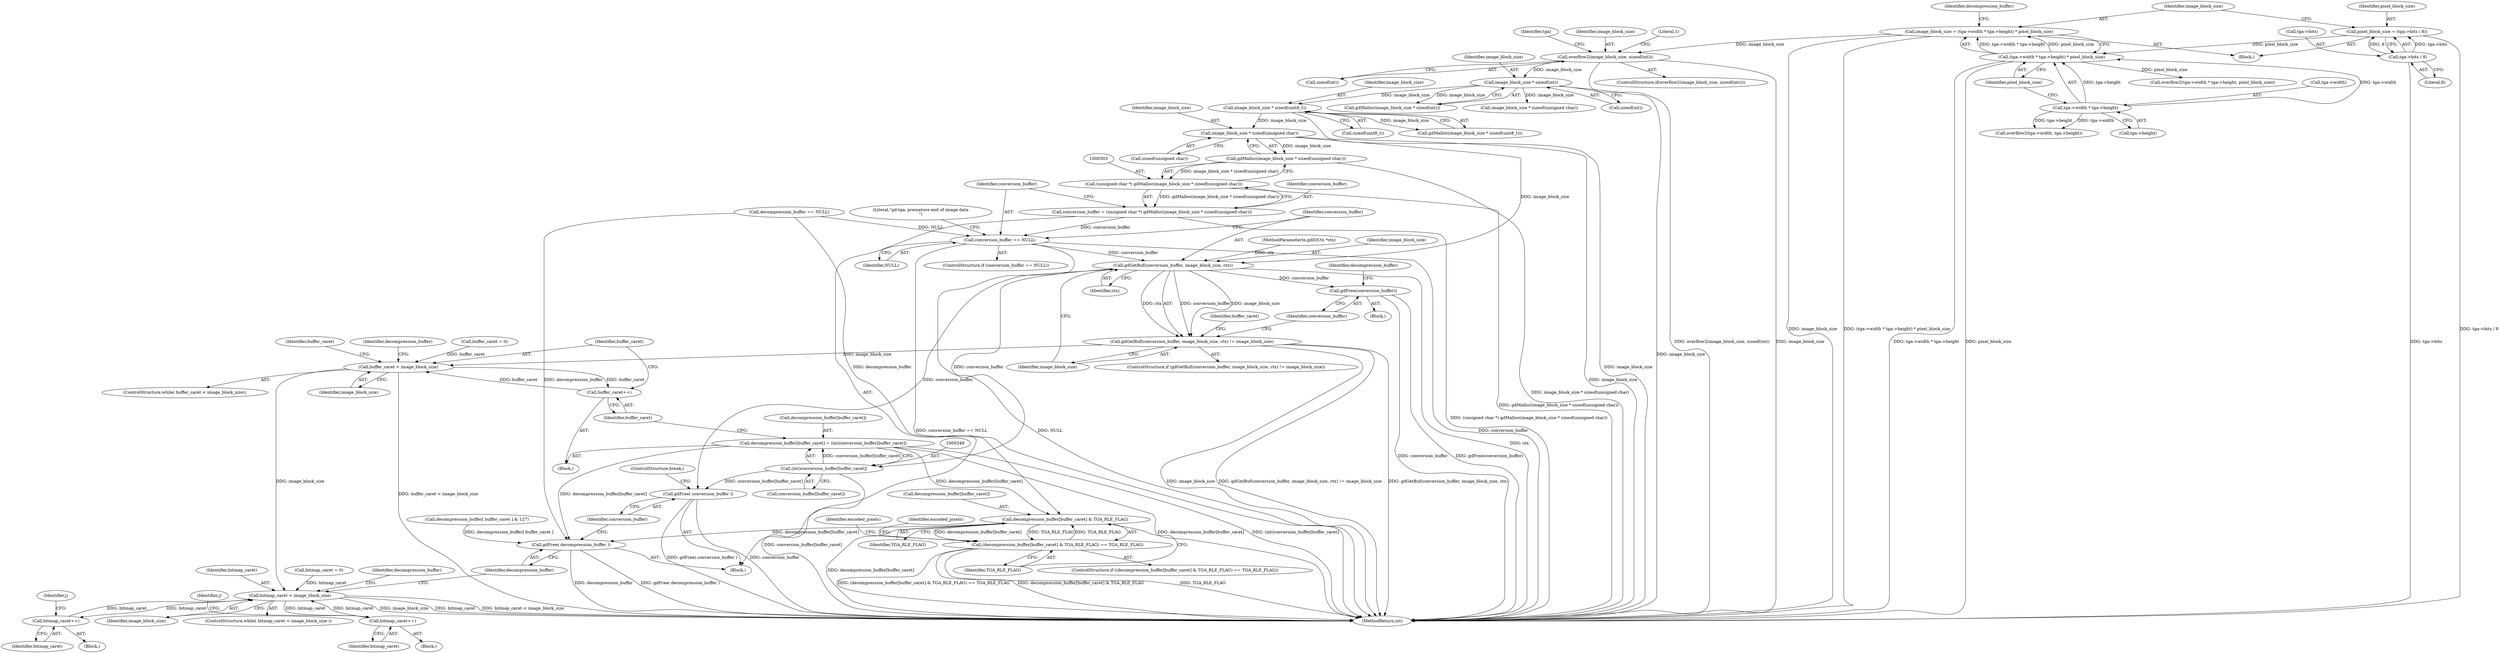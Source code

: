 digraph "0_libgd_3c2b605d72e8b080dace1d98a6e50b46c1d12186@API" {
"1000305" [label="(Call,image_block_size * sizeof(unsigned char))"];
"1000288" [label="(Call,image_block_size * sizeof(uint8_t))"];
"1000210" [label="(Call,image_block_size * sizeof(int))"];
"1000180" [label="(Call,overflow2(image_block_size, sizeof(int)))"];
"1000117" [label="(Call,image_block_size = (tga->width * tga->height) * pixel_block_size)"];
"1000119" [label="(Call,(tga->width * tga->height) * pixel_block_size)"];
"1000120" [label="(Call,tga->width * tga->height)"];
"1000109" [label="(Call,pixel_block_size = (tga->bits / 8))"];
"1000111" [label="(Call,tga->bits / 8)"];
"1000304" [label="(Call,gdMalloc(image_block_size * sizeof(unsigned char)))"];
"1000302" [label="(Call,(unsigned char *) gdMalloc(image_block_size * sizeof(unsigned char)))"];
"1000300" [label="(Call,conversion_buffer = (unsigned char *) gdMalloc(image_block_size * sizeof(unsigned char)))"];
"1000310" [label="(Call,conversion_buffer == NULL)"];
"1000323" [label="(Call,gdGetBuf(conversion_buffer, image_block_size, ctx))"];
"1000322" [label="(Call,gdGetBuf(conversion_buffer, image_block_size, ctx) != image_block_size)"];
"1000340" [label="(Call,buffer_caret < image_block_size)"];
"1000353" [label="(Call,buffer_caret++)"];
"1000359" [label="(Call,bitmap_caret < image_block_size)"];
"1000403" [label="(Call,bitmap_caret++)"];
"1000451" [label="(Call,bitmap_caret++)"];
"1000329" [label="(Call,gdFree(conversion_buffer))"];
"1000348" [label="(Call,(int)conversion_buffer[buffer_caret])"];
"1000344" [label="(Call,decompression_buffer[buffer_caret] = (int)conversion_buffer[buffer_caret])"];
"1000365" [label="(Call,decompression_buffer[buffer_caret] & TGA_RLE_FLAG)"];
"1000364" [label="(Call,(decompression_buffer[buffer_caret] & TGA_RLE_FLAG) == TGA_RLE_FLAG)"];
"1000468" [label="(Call,gdFree( decompression_buffer ))"];
"1000470" [label="(Call,gdFree( conversion_buffer ))"];
"1000404" [label="(Identifier,bitmap_caret)"];
"1000354" [label="(Identifier,buffer_caret)"];
"1000180" [label="(Call,overflow2(image_block_size, sizeof(int)))"];
"1000363" [label="(ControlStructure,if ((decompression_buffer[buffer_caret] & TGA_RLE_FLAG) == TGA_RLE_FLAG))"];
"1000105" [label="(MethodParameterIn,gdIOCtx *ctx)"];
"1000468" [label="(Call,gdFree( decompression_buffer ))"];
"1000452" [label="(Identifier,bitmap_caret)"];
"1000330" [label="(Identifier,conversion_buffer)"];
"1000472" [label="(ControlStructure,break;)"];
"1000300" [label="(Call,conversion_buffer = (unsigned char *) gdMalloc(image_block_size * sizeof(unsigned char)))"];
"1000192" [label="(Identifier,tga)"];
"1000370" [label="(Identifier,TGA_RLE_FLAG)"];
"1000111" [label="(Call,tga->bits / 8)"];
"1000471" [label="(Identifier,conversion_buffer)"];
"1000112" [label="(Call,tga->bits)"];
"1000340" [label="(Call,buffer_caret < image_block_size)"];
"1000342" [label="(Identifier,image_block_size)"];
"1000364" [label="(Call,(decompression_buffer[buffer_caret] & TGA_RLE_FLAG) == TGA_RLE_FLAG)"];
"1000345" [label="(Call,decompression_buffer[buffer_caret])"];
"1000212" [label="(Call,sizeof(int))"];
"1000328" [label="(Block,)"];
"1000166" [label="(Call,overflow2(tga->width * tga->height, pixel_block_size))"];
"1000181" [label="(Identifier,image_block_size)"];
"1000121" [label="(Call,tga->width)"];
"1000302" [label="(Call,(unsigned char *) gdMalloc(image_block_size * sizeof(unsigned char)))"];
"1000182" [label="(Call,sizeof(int))"];
"1000210" [label="(Call,image_block_size * sizeof(int))"];
"1000350" [label="(Call,conversion_buffer[buffer_caret])"];
"1000400" [label="(Block,)"];
"1000344" [label="(Call,decompression_buffer[buffer_caret] = (int)conversion_buffer[buffer_caret])"];
"1000141" [label="(Call,bitmap_caret = 0)"];
"1000118" [label="(Identifier,image_block_size)"];
"1000375" [label="(Call,decompression_buffer[ buffer_caret ] & 127)"];
"1000325" [label="(Identifier,image_block_size)"];
"1000312" [label="(Identifier,NULL)"];
"1000346" [label="(Identifier,decompression_buffer)"];
"1000469" [label="(Identifier,decompression_buffer)"];
"1000209" [label="(Call,gdMalloc(image_block_size * sizeof(int)))"];
"1000475" [label="(MethodReturn,int)"];
"1000366" [label="(Call,decompression_buffer[buffer_caret])"];
"1000470" [label="(Call,gdFree( conversion_buffer ))"];
"1000305" [label="(Call,image_block_size * sizeof(unsigned char))"];
"1000324" [label="(Identifier,conversion_buffer)"];
"1000341" [label="(Identifier,buffer_caret)"];
"1000234" [label="(Call,image_block_size * sizeof(unsigned char))"];
"1000293" [label="(Call,decompression_buffer == NULL)"];
"1000327" [label="(Identifier,image_block_size)"];
"1000337" [label="(Identifier,buffer_caret)"];
"1000336" [label="(Call,buffer_caret = 0)"];
"1000365" [label="(Call,decompression_buffer[buffer_caret] & TGA_RLE_FLAG)"];
"1000154" [label="(Call,overflow2(tga->width, tga->height))"];
"1000373" [label="(Identifier,encoded_pixels)"];
"1000117" [label="(Call,image_block_size = (tga->width * tga->height) * pixel_block_size)"];
"1000119" [label="(Call,(tga->width * tga->height) * pixel_block_size)"];
"1000323" [label="(Call,gdGetBuf(conversion_buffer, image_block_size, ctx))"];
"1000315" [label="(Literal,\"gd-tga: premature end of image data\n\")"];
"1000110" [label="(Identifier,pixel_block_size)"];
"1000353" [label="(Call,buffer_caret++)"];
"1000311" [label="(Identifier,conversion_buffer)"];
"1000356" [label="(Identifier,buffer_caret)"];
"1000310" [label="(Call,conversion_buffer == NULL)"];
"1000107" [label="(Block,)"];
"1000309" [label="(ControlStructure,if (conversion_buffer == NULL))"];
"1000287" [label="(Call,gdMalloc(image_block_size * sizeof(uint8_t)))"];
"1000211" [label="(Identifier,image_block_size)"];
"1000339" [label="(ControlStructure,while( buffer_caret < image_block_size))"];
"1000367" [label="(Identifier,decompression_buffer)"];
"1000187" [label="(Literal,1)"];
"1000326" [label="(Identifier,ctx)"];
"1000304" [label="(Call,gdMalloc(image_block_size * sizeof(unsigned char)))"];
"1000329" [label="(Call,gdFree(conversion_buffer))"];
"1000360" [label="(Identifier,bitmap_caret)"];
"1000127" [label="(Identifier,pixel_block_size)"];
"1000307" [label="(Call,sizeof(unsigned char))"];
"1000289" [label="(Identifier,image_block_size)"];
"1000403" [label="(Call,bitmap_caret++)"];
"1000451" [label="(Call,bitmap_caret++)"];
"1000361" [label="(Identifier,image_block_size)"];
"1000109" [label="(Call,pixel_block_size = (tga->bits / 8))"];
"1000124" [label="(Call,tga->height)"];
"1000446" [label="(Identifier,j)"];
"1000369" [label="(Identifier,TGA_RLE_FLAG)"];
"1000321" [label="(ControlStructure,if (gdGetBuf(conversion_buffer, image_block_size, ctx) != image_block_size))"];
"1000348" [label="(Call,(int)conversion_buffer[buffer_caret])"];
"1000115" [label="(Literal,8)"];
"1000227" [label="(Block,)"];
"1000359" [label="(Call,bitmap_caret < image_block_size)"];
"1000332" [label="(Identifier,decompression_buffer)"];
"1000301" [label="(Identifier,conversion_buffer)"];
"1000290" [label="(Call,sizeof(uint8_t))"];
"1000448" [label="(Block,)"];
"1000423" [label="(Identifier,encoded_pixels)"];
"1000398" [label="(Identifier,j)"];
"1000306" [label="(Identifier,image_block_size)"];
"1000120" [label="(Call,tga->width * tga->height)"];
"1000288" [label="(Call,image_block_size * sizeof(uint8_t))"];
"1000322" [label="(Call,gdGetBuf(conversion_buffer, image_block_size, ctx) != image_block_size)"];
"1000130" [label="(Identifier,decompression_buffer)"];
"1000343" [label="(Block,)"];
"1000179" [label="(ControlStructure,if(overflow2(image_block_size, sizeof(int))))"];
"1000358" [label="(ControlStructure,while( bitmap_caret < image_block_size ))"];
"1000305" -> "1000304"  [label="AST: "];
"1000305" -> "1000307"  [label="CFG: "];
"1000306" -> "1000305"  [label="AST: "];
"1000307" -> "1000305"  [label="AST: "];
"1000304" -> "1000305"  [label="CFG: "];
"1000305" -> "1000475"  [label="DDG: image_block_size"];
"1000305" -> "1000304"  [label="DDG: image_block_size"];
"1000288" -> "1000305"  [label="DDG: image_block_size"];
"1000305" -> "1000323"  [label="DDG: image_block_size"];
"1000288" -> "1000287"  [label="AST: "];
"1000288" -> "1000290"  [label="CFG: "];
"1000289" -> "1000288"  [label="AST: "];
"1000290" -> "1000288"  [label="AST: "];
"1000287" -> "1000288"  [label="CFG: "];
"1000288" -> "1000475"  [label="DDG: image_block_size"];
"1000288" -> "1000287"  [label="DDG: image_block_size"];
"1000210" -> "1000288"  [label="DDG: image_block_size"];
"1000210" -> "1000209"  [label="AST: "];
"1000210" -> "1000212"  [label="CFG: "];
"1000211" -> "1000210"  [label="AST: "];
"1000212" -> "1000210"  [label="AST: "];
"1000209" -> "1000210"  [label="CFG: "];
"1000210" -> "1000475"  [label="DDG: image_block_size"];
"1000210" -> "1000209"  [label="DDG: image_block_size"];
"1000180" -> "1000210"  [label="DDG: image_block_size"];
"1000210" -> "1000234"  [label="DDG: image_block_size"];
"1000180" -> "1000179"  [label="AST: "];
"1000180" -> "1000182"  [label="CFG: "];
"1000181" -> "1000180"  [label="AST: "];
"1000182" -> "1000180"  [label="AST: "];
"1000187" -> "1000180"  [label="CFG: "];
"1000192" -> "1000180"  [label="CFG: "];
"1000180" -> "1000475"  [label="DDG: image_block_size"];
"1000180" -> "1000475"  [label="DDG: overflow2(image_block_size, sizeof(int))"];
"1000117" -> "1000180"  [label="DDG: image_block_size"];
"1000117" -> "1000107"  [label="AST: "];
"1000117" -> "1000119"  [label="CFG: "];
"1000118" -> "1000117"  [label="AST: "];
"1000119" -> "1000117"  [label="AST: "];
"1000130" -> "1000117"  [label="CFG: "];
"1000117" -> "1000475"  [label="DDG: image_block_size"];
"1000117" -> "1000475"  [label="DDG: (tga->width * tga->height) * pixel_block_size"];
"1000119" -> "1000117"  [label="DDG: tga->width * tga->height"];
"1000119" -> "1000117"  [label="DDG: pixel_block_size"];
"1000119" -> "1000127"  [label="CFG: "];
"1000120" -> "1000119"  [label="AST: "];
"1000127" -> "1000119"  [label="AST: "];
"1000119" -> "1000475"  [label="DDG: pixel_block_size"];
"1000119" -> "1000475"  [label="DDG: tga->width * tga->height"];
"1000120" -> "1000119"  [label="DDG: tga->width"];
"1000120" -> "1000119"  [label="DDG: tga->height"];
"1000109" -> "1000119"  [label="DDG: pixel_block_size"];
"1000119" -> "1000166"  [label="DDG: pixel_block_size"];
"1000120" -> "1000124"  [label="CFG: "];
"1000121" -> "1000120"  [label="AST: "];
"1000124" -> "1000120"  [label="AST: "];
"1000127" -> "1000120"  [label="CFG: "];
"1000120" -> "1000154"  [label="DDG: tga->width"];
"1000120" -> "1000154"  [label="DDG: tga->height"];
"1000109" -> "1000107"  [label="AST: "];
"1000109" -> "1000111"  [label="CFG: "];
"1000110" -> "1000109"  [label="AST: "];
"1000111" -> "1000109"  [label="AST: "];
"1000118" -> "1000109"  [label="CFG: "];
"1000109" -> "1000475"  [label="DDG: tga->bits / 8"];
"1000111" -> "1000109"  [label="DDG: tga->bits"];
"1000111" -> "1000109"  [label="DDG: 8"];
"1000111" -> "1000115"  [label="CFG: "];
"1000112" -> "1000111"  [label="AST: "];
"1000115" -> "1000111"  [label="AST: "];
"1000111" -> "1000475"  [label="DDG: tga->bits"];
"1000304" -> "1000302"  [label="AST: "];
"1000302" -> "1000304"  [label="CFG: "];
"1000304" -> "1000475"  [label="DDG: image_block_size * sizeof(unsigned char)"];
"1000304" -> "1000302"  [label="DDG: image_block_size * sizeof(unsigned char)"];
"1000302" -> "1000300"  [label="AST: "];
"1000303" -> "1000302"  [label="AST: "];
"1000300" -> "1000302"  [label="CFG: "];
"1000302" -> "1000475"  [label="DDG: gdMalloc(image_block_size * sizeof(unsigned char))"];
"1000302" -> "1000300"  [label="DDG: gdMalloc(image_block_size * sizeof(unsigned char))"];
"1000300" -> "1000227"  [label="AST: "];
"1000301" -> "1000300"  [label="AST: "];
"1000311" -> "1000300"  [label="CFG: "];
"1000300" -> "1000475"  [label="DDG: (unsigned char *) gdMalloc(image_block_size * sizeof(unsigned char))"];
"1000300" -> "1000310"  [label="DDG: conversion_buffer"];
"1000310" -> "1000309"  [label="AST: "];
"1000310" -> "1000312"  [label="CFG: "];
"1000311" -> "1000310"  [label="AST: "];
"1000312" -> "1000310"  [label="AST: "];
"1000315" -> "1000310"  [label="CFG: "];
"1000324" -> "1000310"  [label="CFG: "];
"1000310" -> "1000475"  [label="DDG: conversion_buffer == NULL"];
"1000310" -> "1000475"  [label="DDG: NULL"];
"1000310" -> "1000475"  [label="DDG: conversion_buffer"];
"1000293" -> "1000310"  [label="DDG: NULL"];
"1000310" -> "1000323"  [label="DDG: conversion_buffer"];
"1000323" -> "1000322"  [label="AST: "];
"1000323" -> "1000326"  [label="CFG: "];
"1000324" -> "1000323"  [label="AST: "];
"1000325" -> "1000323"  [label="AST: "];
"1000326" -> "1000323"  [label="AST: "];
"1000327" -> "1000323"  [label="CFG: "];
"1000323" -> "1000475"  [label="DDG: ctx"];
"1000323" -> "1000322"  [label="DDG: conversion_buffer"];
"1000323" -> "1000322"  [label="DDG: image_block_size"];
"1000323" -> "1000322"  [label="DDG: ctx"];
"1000105" -> "1000323"  [label="DDG: ctx"];
"1000323" -> "1000329"  [label="DDG: conversion_buffer"];
"1000323" -> "1000348"  [label="DDG: conversion_buffer"];
"1000323" -> "1000470"  [label="DDG: conversion_buffer"];
"1000322" -> "1000321"  [label="AST: "];
"1000322" -> "1000327"  [label="CFG: "];
"1000327" -> "1000322"  [label="AST: "];
"1000330" -> "1000322"  [label="CFG: "];
"1000337" -> "1000322"  [label="CFG: "];
"1000322" -> "1000475"  [label="DDG: gdGetBuf(conversion_buffer, image_block_size, ctx) != image_block_size"];
"1000322" -> "1000475"  [label="DDG: gdGetBuf(conversion_buffer, image_block_size, ctx)"];
"1000322" -> "1000475"  [label="DDG: image_block_size"];
"1000322" -> "1000340"  [label="DDG: image_block_size"];
"1000340" -> "1000339"  [label="AST: "];
"1000340" -> "1000342"  [label="CFG: "];
"1000341" -> "1000340"  [label="AST: "];
"1000342" -> "1000340"  [label="AST: "];
"1000346" -> "1000340"  [label="CFG: "];
"1000356" -> "1000340"  [label="CFG: "];
"1000340" -> "1000475"  [label="DDG: buffer_caret < image_block_size"];
"1000353" -> "1000340"  [label="DDG: buffer_caret"];
"1000336" -> "1000340"  [label="DDG: buffer_caret"];
"1000340" -> "1000353"  [label="DDG: buffer_caret"];
"1000340" -> "1000359"  [label="DDG: image_block_size"];
"1000353" -> "1000343"  [label="AST: "];
"1000353" -> "1000354"  [label="CFG: "];
"1000354" -> "1000353"  [label="AST: "];
"1000341" -> "1000353"  [label="CFG: "];
"1000359" -> "1000358"  [label="AST: "];
"1000359" -> "1000361"  [label="CFG: "];
"1000360" -> "1000359"  [label="AST: "];
"1000361" -> "1000359"  [label="AST: "];
"1000367" -> "1000359"  [label="CFG: "];
"1000469" -> "1000359"  [label="CFG: "];
"1000359" -> "1000475"  [label="DDG: image_block_size"];
"1000359" -> "1000475"  [label="DDG: bitmap_caret"];
"1000359" -> "1000475"  [label="DDG: bitmap_caret < image_block_size"];
"1000141" -> "1000359"  [label="DDG: bitmap_caret"];
"1000403" -> "1000359"  [label="DDG: bitmap_caret"];
"1000451" -> "1000359"  [label="DDG: bitmap_caret"];
"1000359" -> "1000403"  [label="DDG: bitmap_caret"];
"1000359" -> "1000451"  [label="DDG: bitmap_caret"];
"1000403" -> "1000400"  [label="AST: "];
"1000403" -> "1000404"  [label="CFG: "];
"1000404" -> "1000403"  [label="AST: "];
"1000398" -> "1000403"  [label="CFG: "];
"1000451" -> "1000448"  [label="AST: "];
"1000451" -> "1000452"  [label="CFG: "];
"1000452" -> "1000451"  [label="AST: "];
"1000446" -> "1000451"  [label="CFG: "];
"1000329" -> "1000328"  [label="AST: "];
"1000329" -> "1000330"  [label="CFG: "];
"1000330" -> "1000329"  [label="AST: "];
"1000332" -> "1000329"  [label="CFG: "];
"1000329" -> "1000475"  [label="DDG: gdFree(conversion_buffer)"];
"1000329" -> "1000475"  [label="DDG: conversion_buffer"];
"1000348" -> "1000344"  [label="AST: "];
"1000348" -> "1000350"  [label="CFG: "];
"1000349" -> "1000348"  [label="AST: "];
"1000350" -> "1000348"  [label="AST: "];
"1000344" -> "1000348"  [label="CFG: "];
"1000348" -> "1000475"  [label="DDG: conversion_buffer[buffer_caret]"];
"1000348" -> "1000344"  [label="DDG: conversion_buffer[buffer_caret]"];
"1000348" -> "1000470"  [label="DDG: conversion_buffer[buffer_caret]"];
"1000344" -> "1000343"  [label="AST: "];
"1000345" -> "1000344"  [label="AST: "];
"1000354" -> "1000344"  [label="CFG: "];
"1000344" -> "1000475"  [label="DDG: (int)conversion_buffer[buffer_caret]"];
"1000344" -> "1000475"  [label="DDG: decompression_buffer[buffer_caret]"];
"1000344" -> "1000365"  [label="DDG: decompression_buffer[buffer_caret]"];
"1000344" -> "1000468"  [label="DDG: decompression_buffer[buffer_caret]"];
"1000365" -> "1000364"  [label="AST: "];
"1000365" -> "1000369"  [label="CFG: "];
"1000366" -> "1000365"  [label="AST: "];
"1000369" -> "1000365"  [label="AST: "];
"1000370" -> "1000365"  [label="CFG: "];
"1000365" -> "1000475"  [label="DDG: decompression_buffer[buffer_caret]"];
"1000365" -> "1000364"  [label="DDG: decompression_buffer[buffer_caret]"];
"1000365" -> "1000364"  [label="DDG: TGA_RLE_FLAG"];
"1000293" -> "1000365"  [label="DDG: decompression_buffer"];
"1000364" -> "1000365"  [label="DDG: TGA_RLE_FLAG"];
"1000365" -> "1000468"  [label="DDG: decompression_buffer[buffer_caret]"];
"1000364" -> "1000363"  [label="AST: "];
"1000364" -> "1000370"  [label="CFG: "];
"1000370" -> "1000364"  [label="AST: "];
"1000373" -> "1000364"  [label="CFG: "];
"1000423" -> "1000364"  [label="CFG: "];
"1000364" -> "1000475"  [label="DDG: decompression_buffer[buffer_caret] & TGA_RLE_FLAG"];
"1000364" -> "1000475"  [label="DDG: TGA_RLE_FLAG"];
"1000364" -> "1000475"  [label="DDG: (decompression_buffer[buffer_caret] & TGA_RLE_FLAG) == TGA_RLE_FLAG"];
"1000468" -> "1000227"  [label="AST: "];
"1000468" -> "1000469"  [label="CFG: "];
"1000469" -> "1000468"  [label="AST: "];
"1000471" -> "1000468"  [label="CFG: "];
"1000468" -> "1000475"  [label="DDG: gdFree( decompression_buffer )"];
"1000468" -> "1000475"  [label="DDG: decompression_buffer"];
"1000293" -> "1000468"  [label="DDG: decompression_buffer"];
"1000375" -> "1000468"  [label="DDG: decompression_buffer[ buffer_caret ]"];
"1000470" -> "1000227"  [label="AST: "];
"1000470" -> "1000471"  [label="CFG: "];
"1000471" -> "1000470"  [label="AST: "];
"1000472" -> "1000470"  [label="CFG: "];
"1000470" -> "1000475"  [label="DDG: conversion_buffer"];
"1000470" -> "1000475"  [label="DDG: gdFree( conversion_buffer )"];
}
